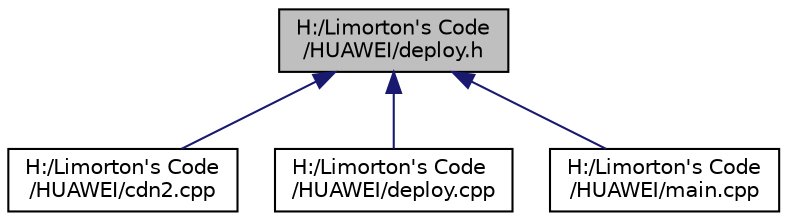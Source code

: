 digraph "H:/Limorton&apos;s Code/HUAWEI/deploy.h"
{
  edge [fontname="Helvetica",fontsize="10",labelfontname="Helvetica",labelfontsize="10"];
  node [fontname="Helvetica",fontsize="10",shape=record];
  Node4 [label="H:/Limorton's Code\l/HUAWEI/deploy.h",height=0.2,width=0.4,color="black", fillcolor="grey75", style="filled", fontcolor="black"];
  Node4 -> Node5 [dir="back",color="midnightblue",fontsize="10",style="solid",fontname="Helvetica"];
  Node5 [label="H:/Limorton's Code\l/HUAWEI/cdn2.cpp",height=0.2,width=0.4,color="black", fillcolor="white", style="filled",URL="$cdn2_8cpp.html"];
  Node4 -> Node6 [dir="back",color="midnightblue",fontsize="10",style="solid",fontname="Helvetica"];
  Node6 [label="H:/Limorton's Code\l/HUAWEI/deploy.cpp",height=0.2,width=0.4,color="black", fillcolor="white", style="filled",URL="$deploy_8cpp.html"];
  Node4 -> Node7 [dir="back",color="midnightblue",fontsize="10",style="solid",fontname="Helvetica"];
  Node7 [label="H:/Limorton's Code\l/HUAWEI/main.cpp",height=0.2,width=0.4,color="black", fillcolor="white", style="filled",URL="$main_8cpp.html"];
}
